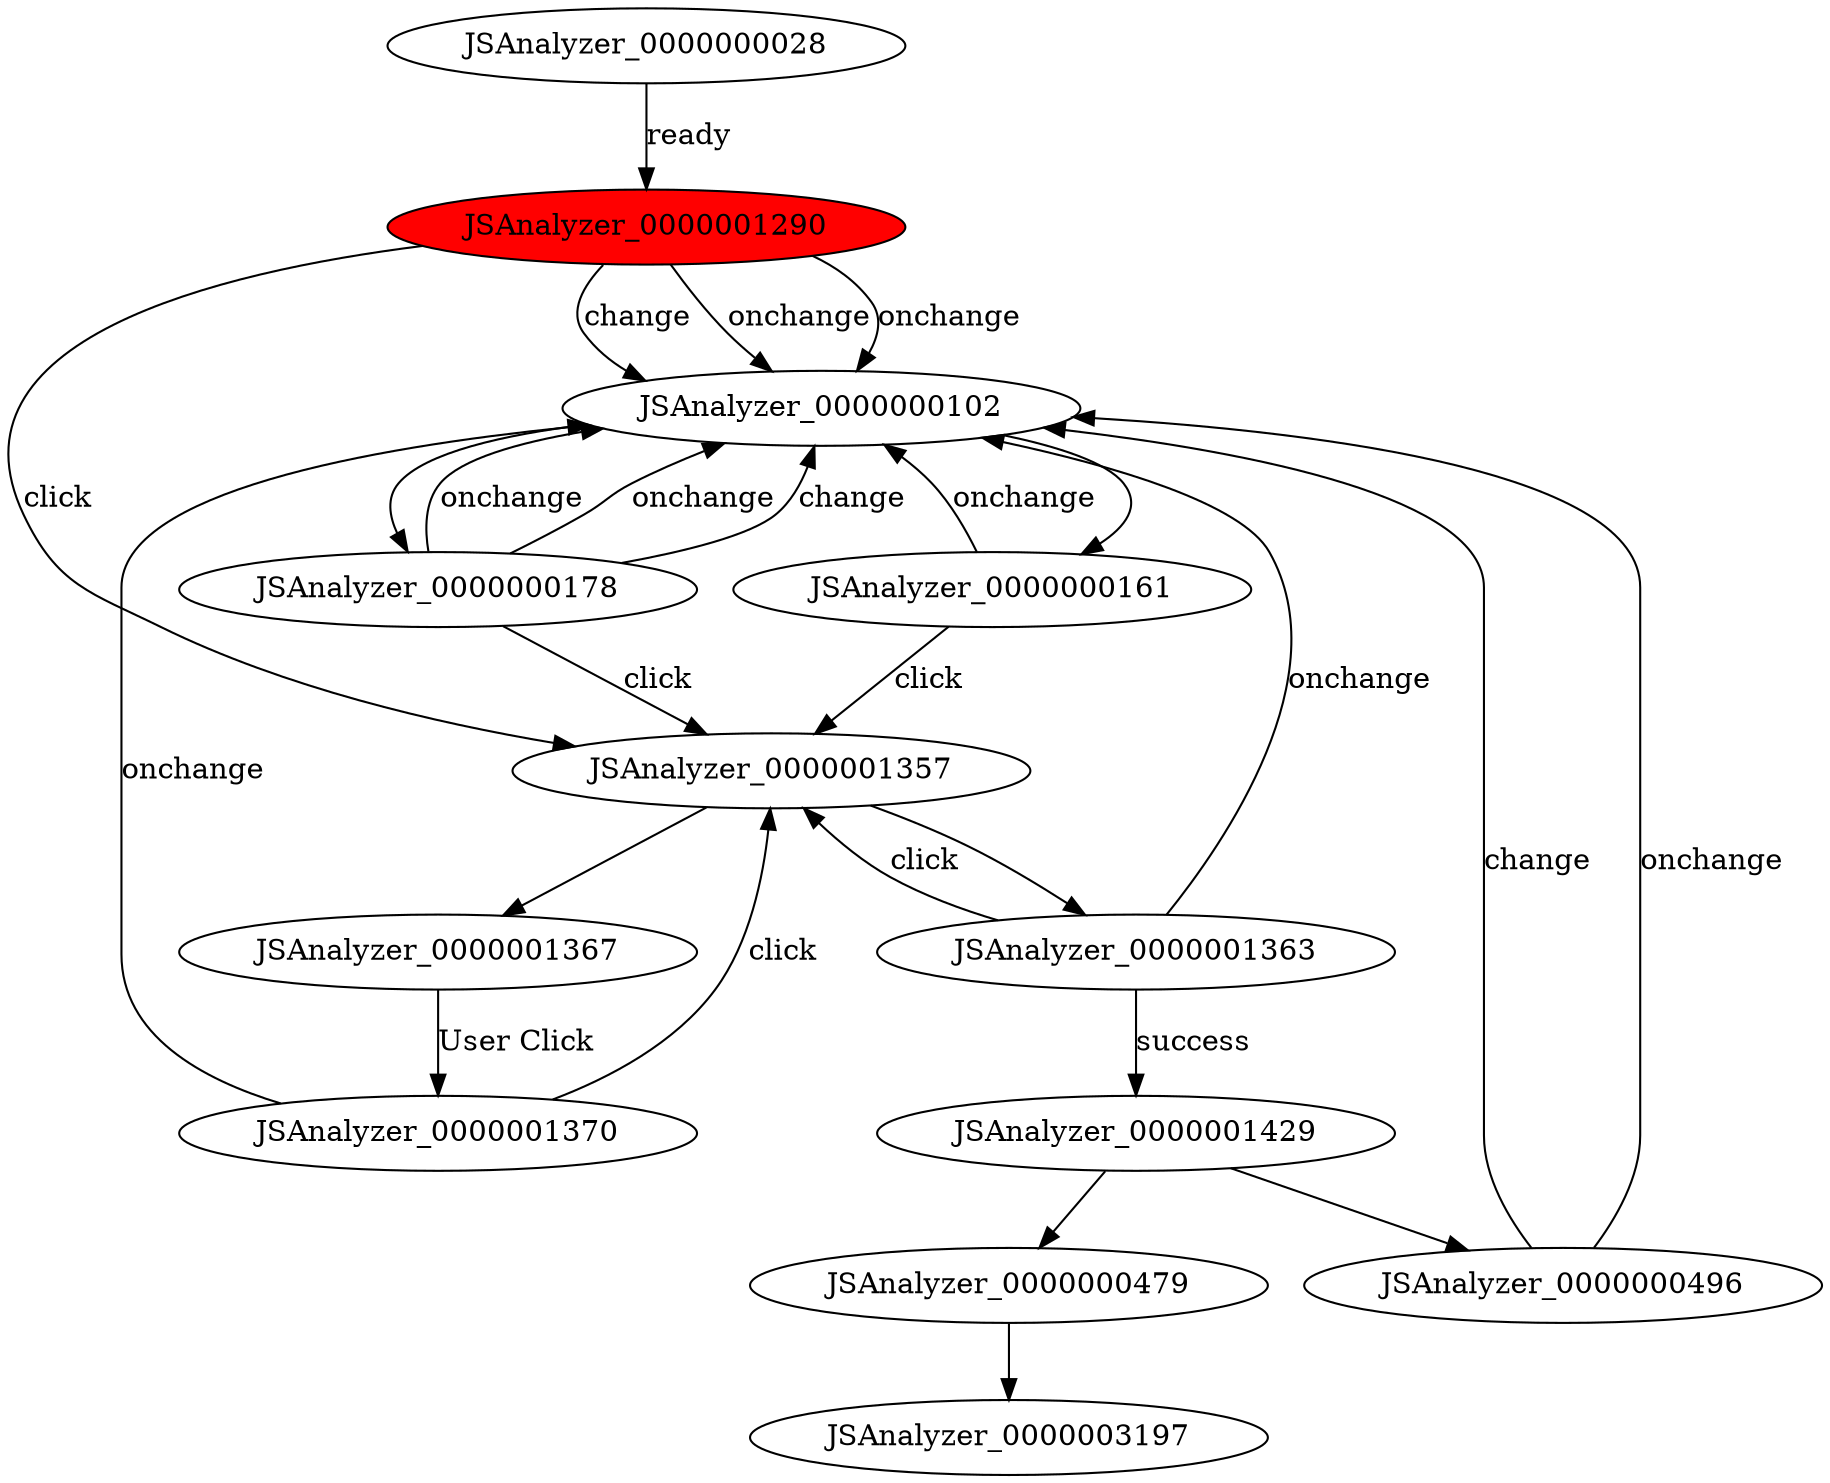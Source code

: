 digraph FSM {
JSAnalyzer_0000000028 [];
JSAnalyzer_0000000102 [];
JSAnalyzer_0000000161 [];
JSAnalyzer_0000000178 [];
JSAnalyzer_0000000479 [];
JSAnalyzer_0000000496 [];
JSAnalyzer_0000001290 [style=filled,fillcolor=red];
JSAnalyzer_0000001357 [];
JSAnalyzer_0000001363 [];
JSAnalyzer_0000001367 [];
JSAnalyzer_0000001429 [];
JSAnalyzer_0000001370 [];
JSAnalyzer_0000000102 -> JSAnalyzer_0000000161 []
JSAnalyzer_0000000102 -> JSAnalyzer_0000000178 []
JSAnalyzer_0000001429 -> JSAnalyzer_0000000479 []
JSAnalyzer_0000001429 -> JSAnalyzer_0000000496 []
JSAnalyzer_0000001357 -> JSAnalyzer_0000001363 []
JSAnalyzer_0000001357 -> JSAnalyzer_0000001367 []
JSAnalyzer_0000000028 -> JSAnalyzer_0000001290 [label="ready"]
JSAnalyzer_0000000161 -> JSAnalyzer_0000000102 [label="onchange"]
JSAnalyzer_0000000161 -> JSAnalyzer_0000001357 [label="click"]
JSAnalyzer_0000000178 -> JSAnalyzer_0000000102 [label="onchange"]
JSAnalyzer_0000000178 -> JSAnalyzer_0000000102 [label="onchange"]
JSAnalyzer_0000000178 -> JSAnalyzer_0000000102 [label="change"]
JSAnalyzer_0000000178 -> JSAnalyzer_0000001357 [label="click"]
JSAnalyzer_0000000496 -> JSAnalyzer_0000000102 [label="onchange"]
JSAnalyzer_0000000496 -> JSAnalyzer_0000000102 [label="change"]
JSAnalyzer_0000001290 -> JSAnalyzer_0000000102 [label="onchange"]
JSAnalyzer_0000001290 -> JSAnalyzer_0000000102 [label="onchange"]
JSAnalyzer_0000001290 -> JSAnalyzer_0000000102 [label="change"]
JSAnalyzer_0000001290 -> JSAnalyzer_0000001357 [label="click"]
JSAnalyzer_0000001363 -> JSAnalyzer_0000001429 [label="success"]
JSAnalyzer_0000001363 -> JSAnalyzer_0000000102 [label="onchange"]
JSAnalyzer_0000001363 -> JSAnalyzer_0000001357 [label="click"]
JSAnalyzer_0000001367 -> JSAnalyzer_0000001370 [label="User Click"]
JSAnalyzer_0000001370 -> JSAnalyzer_0000000102 [label="onchange"]
JSAnalyzer_0000001370 -> JSAnalyzer_0000001357 [label="click"]
JSAnalyzer_0000000479 -> JSAnalyzer_0000003197 []
}
